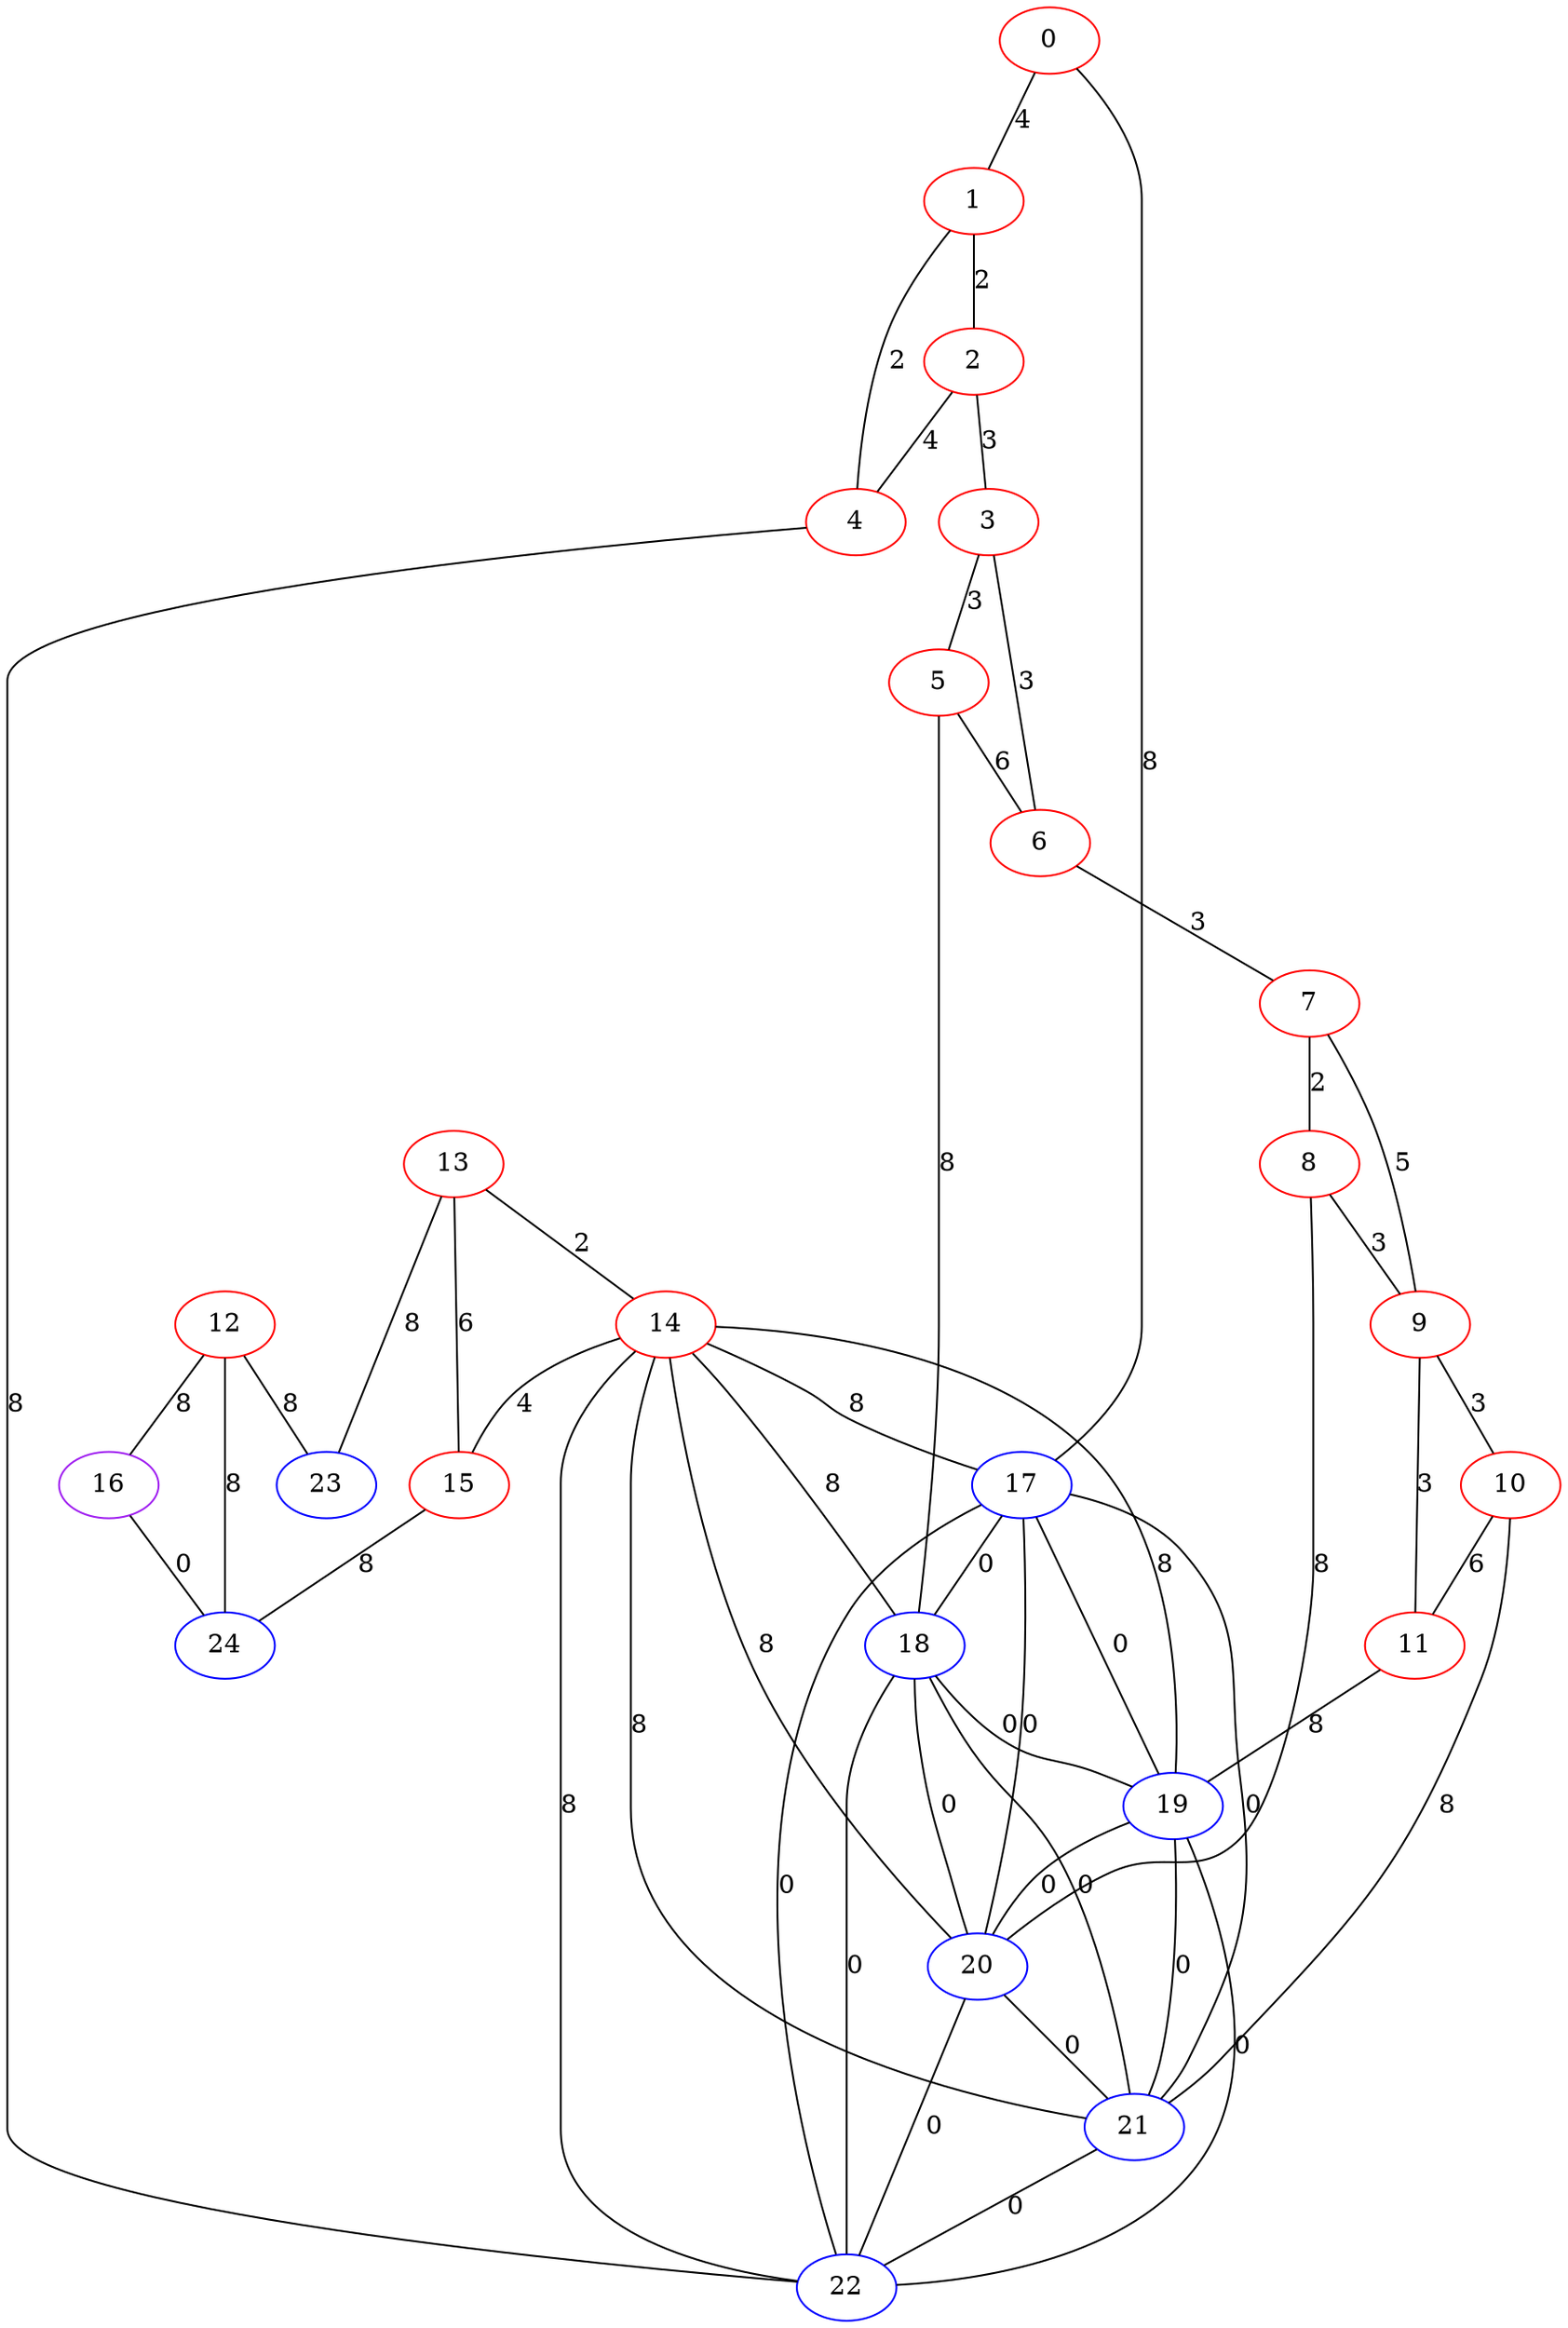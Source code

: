 graph "" {
0 [color=red, weight=1];
1 [color=red, weight=1];
2 [color=red, weight=1];
3 [color=red, weight=1];
4 [color=red, weight=1];
5 [color=red, weight=1];
6 [color=red, weight=1];
7 [color=red, weight=1];
8 [color=red, weight=1];
9 [color=red, weight=1];
10 [color=red, weight=1];
11 [color=red, weight=1];
12 [color=red, weight=1];
13 [color=red, weight=1];
14 [color=red, weight=1];
15 [color=red, weight=1];
16 [color=purple, weight=4];
17 [color=blue, weight=3];
18 [color=blue, weight=3];
19 [color=blue, weight=3];
20 [color=blue, weight=3];
21 [color=blue, weight=3];
22 [color=blue, weight=3];
23 [color=blue, weight=3];
24 [color=blue, weight=3];
0 -- 1  [key=0, label=4];
0 -- 17  [key=0, label=8];
1 -- 2  [key=0, label=2];
1 -- 4  [key=0, label=2];
2 -- 3  [key=0, label=3];
2 -- 4  [key=0, label=4];
3 -- 5  [key=0, label=3];
3 -- 6  [key=0, label=3];
4 -- 22  [key=0, label=8];
5 -- 18  [key=0, label=8];
5 -- 6  [key=0, label=6];
6 -- 7  [key=0, label=3];
7 -- 8  [key=0, label=2];
7 -- 9  [key=0, label=5];
8 -- 9  [key=0, label=3];
8 -- 20  [key=0, label=8];
9 -- 10  [key=0, label=3];
9 -- 11  [key=0, label=3];
10 -- 11  [key=0, label=6];
10 -- 21  [key=0, label=8];
11 -- 19  [key=0, label=8];
12 -- 16  [key=0, label=8];
12 -- 24  [key=0, label=8];
12 -- 23  [key=0, label=8];
13 -- 23  [key=0, label=8];
13 -- 14  [key=0, label=2];
13 -- 15  [key=0, label=6];
14 -- 15  [key=0, label=4];
14 -- 17  [key=0, label=8];
14 -- 18  [key=0, label=8];
14 -- 19  [key=0, label=8];
14 -- 20  [key=0, label=8];
14 -- 21  [key=0, label=8];
14 -- 22  [key=0, label=8];
15 -- 24  [key=0, label=8];
16 -- 24  [key=0, label=0];
17 -- 18  [key=0, label=0];
17 -- 19  [key=0, label=0];
17 -- 20  [key=0, label=0];
17 -- 21  [key=0, label=0];
17 -- 22  [key=0, label=0];
18 -- 19  [key=0, label=0];
18 -- 20  [key=0, label=0];
18 -- 21  [key=0, label=0];
18 -- 22  [key=0, label=0];
19 -- 20  [key=0, label=0];
19 -- 21  [key=0, label=0];
19 -- 22  [key=0, label=0];
20 -- 21  [key=0, label=0];
20 -- 22  [key=0, label=0];
21 -- 22  [key=0, label=0];
}
